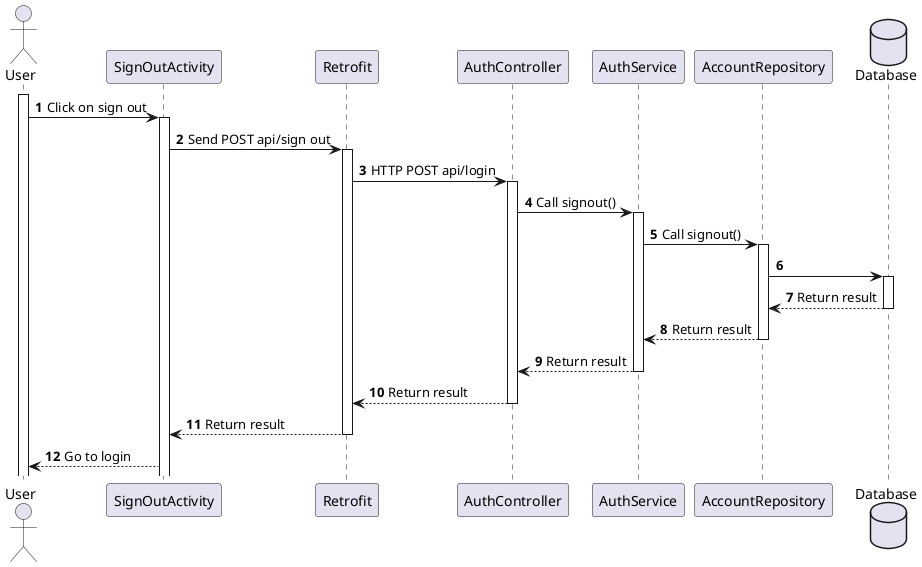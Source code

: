 @startuml
'https://plantuml.com/sequence-diagram

'use case: đăng nhập

actor User

participant SignOutActivity as SignOut
participant Retrofit
participant AuthController
participant AuthService
participant AccountRepository

database Database

activate User

autonumber
User -> SignOut++: Click on sign out
SignOut -> Retrofit++: Send POST api/sign out
Retrofit -> AuthController++: HTTP POST api/login
AuthController -> AuthService++: Call signout()
AuthService -> AccountRepository++: Call signout()
AccountRepository -> Database++:

Database --> AccountRepository--: Return result
AccountRepository --> AuthService--: Return result
AuthService --> AuthController--: Return result
AuthController --> Retrofit--: Return result
Retrofit-->SignOut--: Return result
SignOut-->User:Go to login



@enduml
